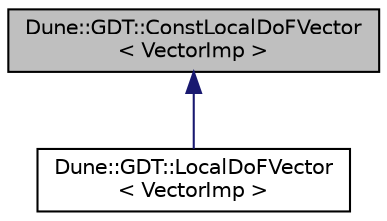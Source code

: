digraph "Dune::GDT::ConstLocalDoFVector&lt; VectorImp &gt;"
{
  edge [fontname="Helvetica",fontsize="10",labelfontname="Helvetica",labelfontsize="10"];
  node [fontname="Helvetica",fontsize="10",shape=record];
  Node0 [label="Dune::GDT::ConstLocalDoFVector\l\< VectorImp \>",height=0.2,width=0.4,color="black", fillcolor="grey75", style="filled", fontcolor="black"];
  Node0 -> Node1 [dir="back",color="midnightblue",fontsize="10",style="solid",fontname="Helvetica"];
  Node1 [label="Dune::GDT::LocalDoFVector\l\< VectorImp \>",height=0.2,width=0.4,color="black", fillcolor="white", style="filled",URL="$a01270.html"];
}
